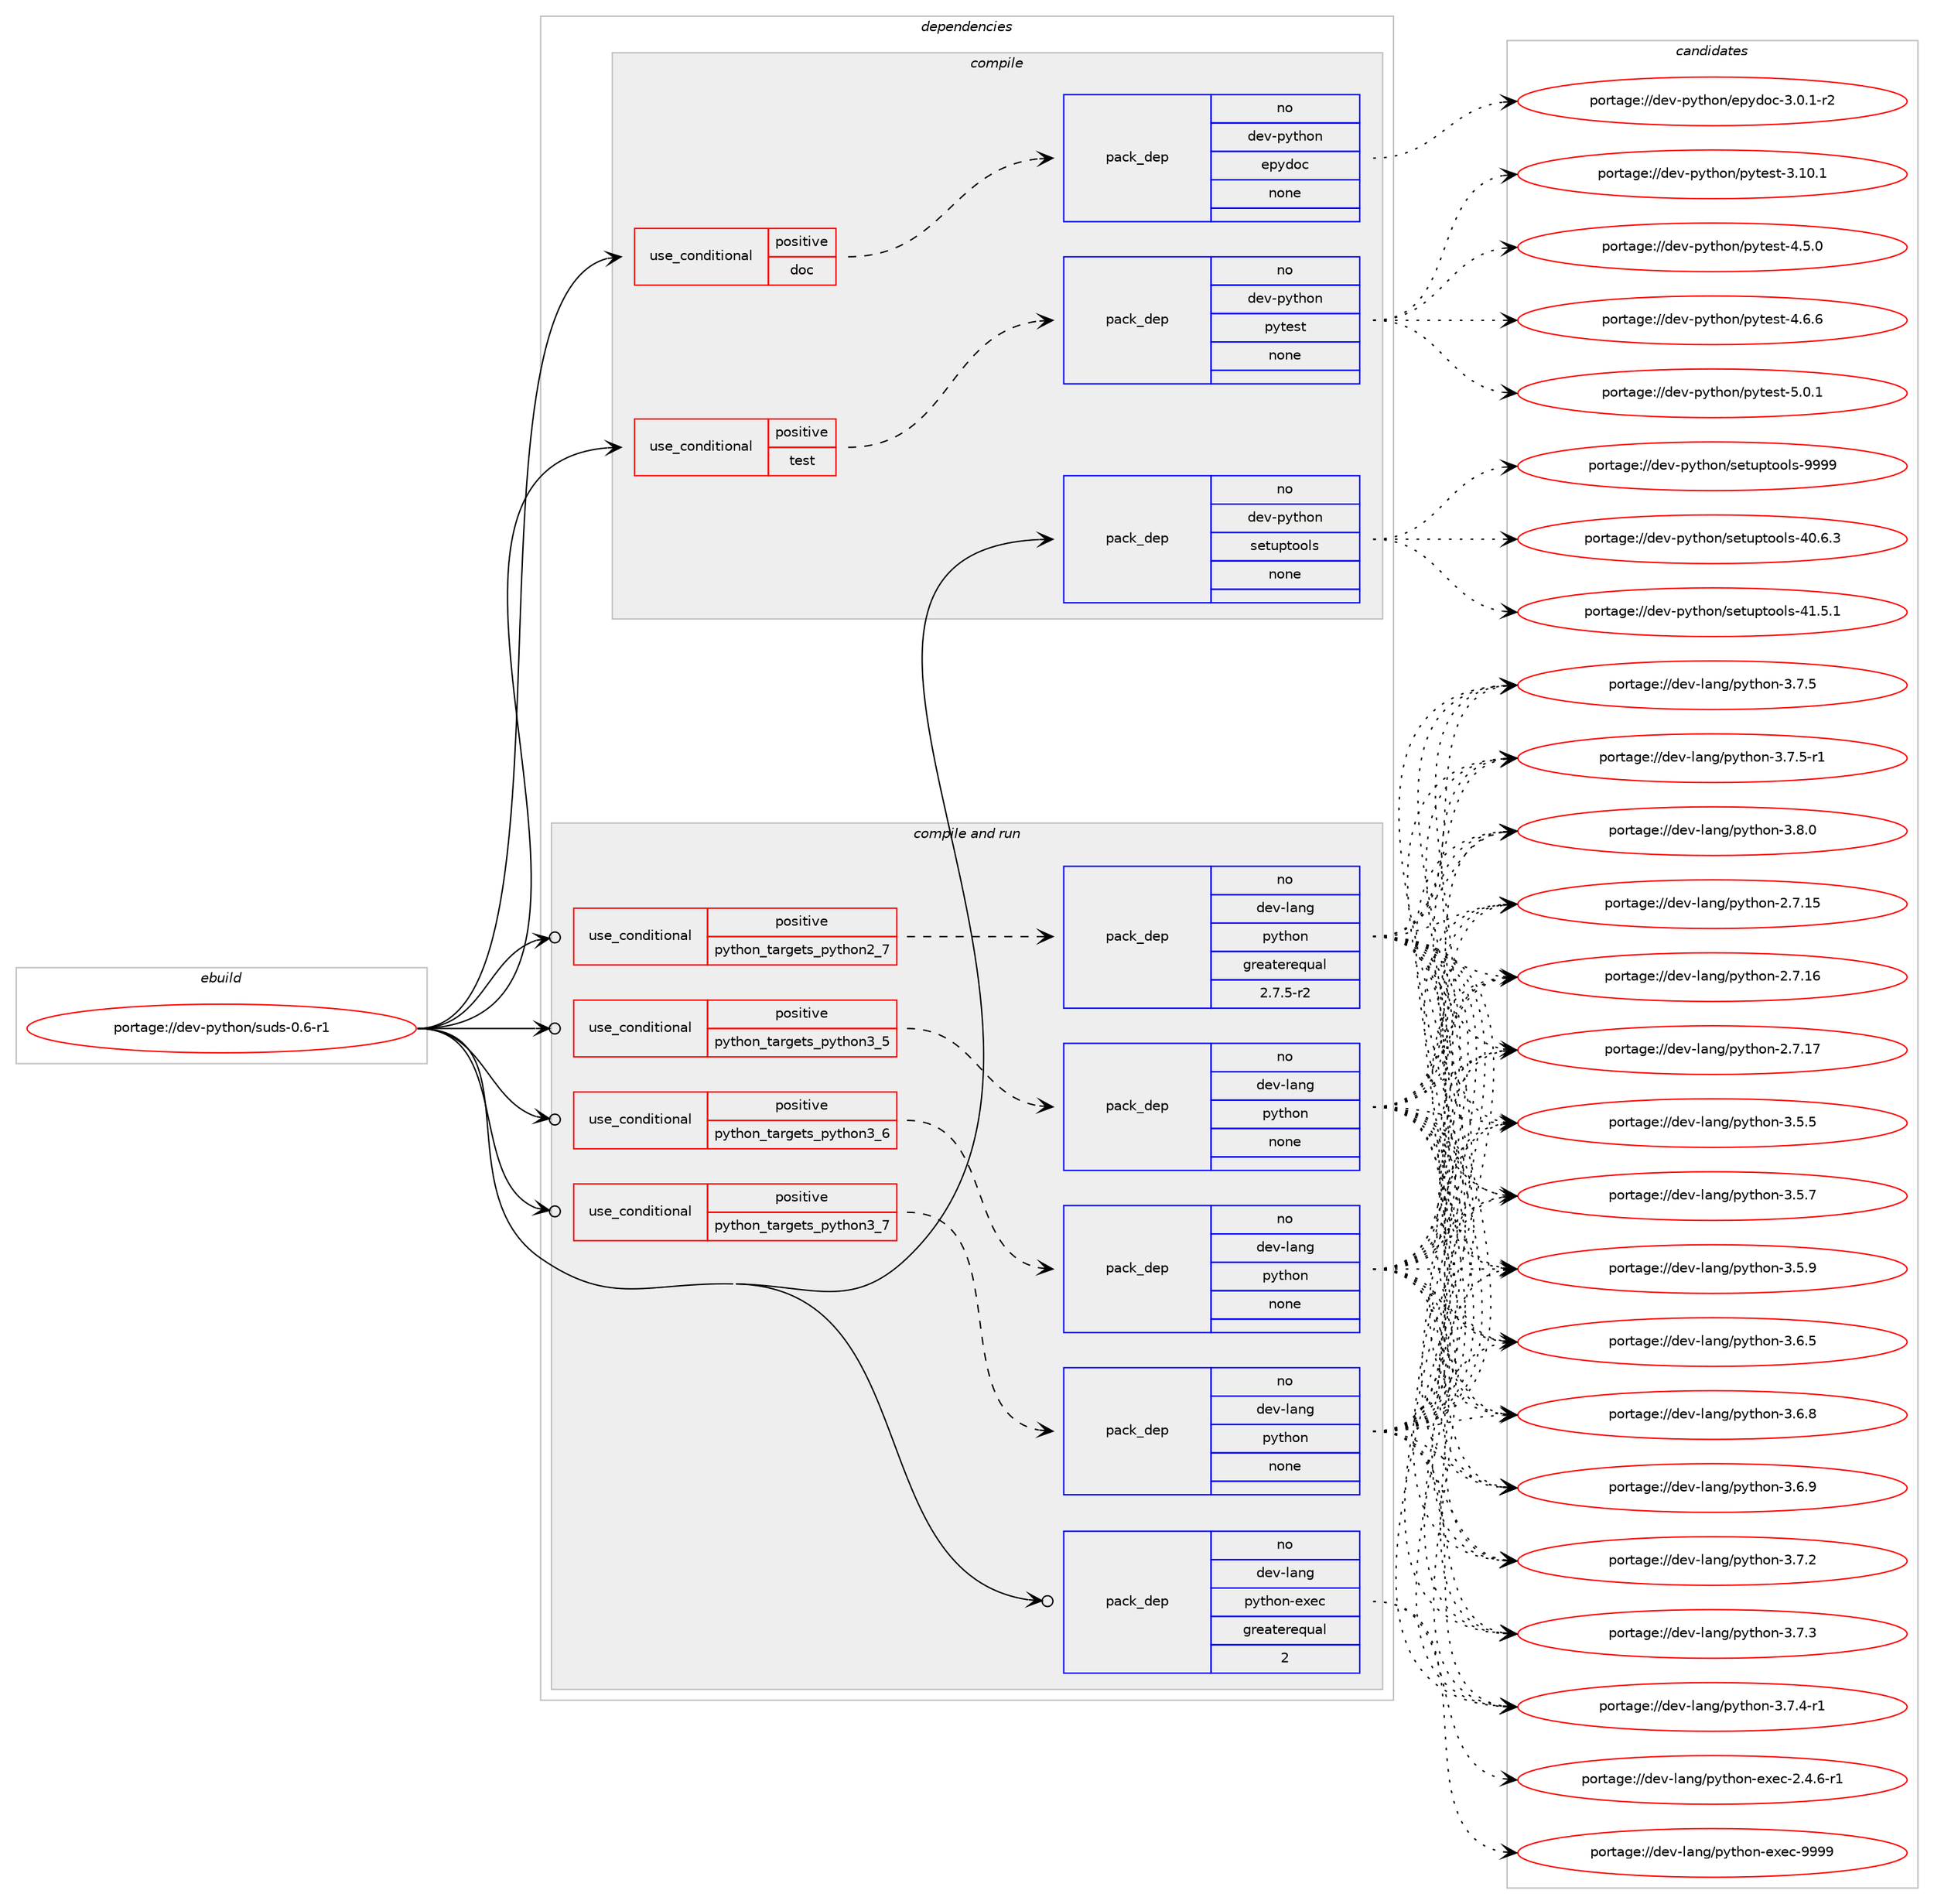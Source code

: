 digraph prolog {

# *************
# Graph options
# *************

newrank=true;
concentrate=true;
compound=true;
graph [rankdir=LR,fontname=Helvetica,fontsize=10,ranksep=1.5];#, ranksep=2.5, nodesep=0.2];
edge  [arrowhead=vee];
node  [fontname=Helvetica,fontsize=10];

# **********
# The ebuild
# **********

subgraph cluster_leftcol {
color=gray;
rank=same;
label=<<i>ebuild</i>>;
id [label="portage://dev-python/suds-0.6-r1", color=red, width=4, href="../dev-python/suds-0.6-r1.svg"];
}

# ****************
# The dependencies
# ****************

subgraph cluster_midcol {
color=gray;
label=<<i>dependencies</i>>;
subgraph cluster_compile {
fillcolor="#eeeeee";
style=filled;
label=<<i>compile</i>>;
subgraph cond39372 {
dependency174560 [label=<<TABLE BORDER="0" CELLBORDER="1" CELLSPACING="0" CELLPADDING="4"><TR><TD ROWSPAN="3" CELLPADDING="10">use_conditional</TD></TR><TR><TD>positive</TD></TR><TR><TD>doc</TD></TR></TABLE>>, shape=none, color=red];
subgraph pack131784 {
dependency174561 [label=<<TABLE BORDER="0" CELLBORDER="1" CELLSPACING="0" CELLPADDING="4" WIDTH="220"><TR><TD ROWSPAN="6" CELLPADDING="30">pack_dep</TD></TR><TR><TD WIDTH="110">no</TD></TR><TR><TD>dev-python</TD></TR><TR><TD>epydoc</TD></TR><TR><TD>none</TD></TR><TR><TD></TD></TR></TABLE>>, shape=none, color=blue];
}
dependency174560:e -> dependency174561:w [weight=20,style="dashed",arrowhead="vee"];
}
id:e -> dependency174560:w [weight=20,style="solid",arrowhead="vee"];
subgraph cond39373 {
dependency174562 [label=<<TABLE BORDER="0" CELLBORDER="1" CELLSPACING="0" CELLPADDING="4"><TR><TD ROWSPAN="3" CELLPADDING="10">use_conditional</TD></TR><TR><TD>positive</TD></TR><TR><TD>test</TD></TR></TABLE>>, shape=none, color=red];
subgraph pack131785 {
dependency174563 [label=<<TABLE BORDER="0" CELLBORDER="1" CELLSPACING="0" CELLPADDING="4" WIDTH="220"><TR><TD ROWSPAN="6" CELLPADDING="30">pack_dep</TD></TR><TR><TD WIDTH="110">no</TD></TR><TR><TD>dev-python</TD></TR><TR><TD>pytest</TD></TR><TR><TD>none</TD></TR><TR><TD></TD></TR></TABLE>>, shape=none, color=blue];
}
dependency174562:e -> dependency174563:w [weight=20,style="dashed",arrowhead="vee"];
}
id:e -> dependency174562:w [weight=20,style="solid",arrowhead="vee"];
subgraph pack131786 {
dependency174564 [label=<<TABLE BORDER="0" CELLBORDER="1" CELLSPACING="0" CELLPADDING="4" WIDTH="220"><TR><TD ROWSPAN="6" CELLPADDING="30">pack_dep</TD></TR><TR><TD WIDTH="110">no</TD></TR><TR><TD>dev-python</TD></TR><TR><TD>setuptools</TD></TR><TR><TD>none</TD></TR><TR><TD></TD></TR></TABLE>>, shape=none, color=blue];
}
id:e -> dependency174564:w [weight=20,style="solid",arrowhead="vee"];
}
subgraph cluster_compileandrun {
fillcolor="#eeeeee";
style=filled;
label=<<i>compile and run</i>>;
subgraph cond39374 {
dependency174565 [label=<<TABLE BORDER="0" CELLBORDER="1" CELLSPACING="0" CELLPADDING="4"><TR><TD ROWSPAN="3" CELLPADDING="10">use_conditional</TD></TR><TR><TD>positive</TD></TR><TR><TD>python_targets_python2_7</TD></TR></TABLE>>, shape=none, color=red];
subgraph pack131787 {
dependency174566 [label=<<TABLE BORDER="0" CELLBORDER="1" CELLSPACING="0" CELLPADDING="4" WIDTH="220"><TR><TD ROWSPAN="6" CELLPADDING="30">pack_dep</TD></TR><TR><TD WIDTH="110">no</TD></TR><TR><TD>dev-lang</TD></TR><TR><TD>python</TD></TR><TR><TD>greaterequal</TD></TR><TR><TD>2.7.5-r2</TD></TR></TABLE>>, shape=none, color=blue];
}
dependency174565:e -> dependency174566:w [weight=20,style="dashed",arrowhead="vee"];
}
id:e -> dependency174565:w [weight=20,style="solid",arrowhead="odotvee"];
subgraph cond39375 {
dependency174567 [label=<<TABLE BORDER="0" CELLBORDER="1" CELLSPACING="0" CELLPADDING="4"><TR><TD ROWSPAN="3" CELLPADDING="10">use_conditional</TD></TR><TR><TD>positive</TD></TR><TR><TD>python_targets_python3_5</TD></TR></TABLE>>, shape=none, color=red];
subgraph pack131788 {
dependency174568 [label=<<TABLE BORDER="0" CELLBORDER="1" CELLSPACING="0" CELLPADDING="4" WIDTH="220"><TR><TD ROWSPAN="6" CELLPADDING="30">pack_dep</TD></TR><TR><TD WIDTH="110">no</TD></TR><TR><TD>dev-lang</TD></TR><TR><TD>python</TD></TR><TR><TD>none</TD></TR><TR><TD></TD></TR></TABLE>>, shape=none, color=blue];
}
dependency174567:e -> dependency174568:w [weight=20,style="dashed",arrowhead="vee"];
}
id:e -> dependency174567:w [weight=20,style="solid",arrowhead="odotvee"];
subgraph cond39376 {
dependency174569 [label=<<TABLE BORDER="0" CELLBORDER="1" CELLSPACING="0" CELLPADDING="4"><TR><TD ROWSPAN="3" CELLPADDING="10">use_conditional</TD></TR><TR><TD>positive</TD></TR><TR><TD>python_targets_python3_6</TD></TR></TABLE>>, shape=none, color=red];
subgraph pack131789 {
dependency174570 [label=<<TABLE BORDER="0" CELLBORDER="1" CELLSPACING="0" CELLPADDING="4" WIDTH="220"><TR><TD ROWSPAN="6" CELLPADDING="30">pack_dep</TD></TR><TR><TD WIDTH="110">no</TD></TR><TR><TD>dev-lang</TD></TR><TR><TD>python</TD></TR><TR><TD>none</TD></TR><TR><TD></TD></TR></TABLE>>, shape=none, color=blue];
}
dependency174569:e -> dependency174570:w [weight=20,style="dashed",arrowhead="vee"];
}
id:e -> dependency174569:w [weight=20,style="solid",arrowhead="odotvee"];
subgraph cond39377 {
dependency174571 [label=<<TABLE BORDER="0" CELLBORDER="1" CELLSPACING="0" CELLPADDING="4"><TR><TD ROWSPAN="3" CELLPADDING="10">use_conditional</TD></TR><TR><TD>positive</TD></TR><TR><TD>python_targets_python3_7</TD></TR></TABLE>>, shape=none, color=red];
subgraph pack131790 {
dependency174572 [label=<<TABLE BORDER="0" CELLBORDER="1" CELLSPACING="0" CELLPADDING="4" WIDTH="220"><TR><TD ROWSPAN="6" CELLPADDING="30">pack_dep</TD></TR><TR><TD WIDTH="110">no</TD></TR><TR><TD>dev-lang</TD></TR><TR><TD>python</TD></TR><TR><TD>none</TD></TR><TR><TD></TD></TR></TABLE>>, shape=none, color=blue];
}
dependency174571:e -> dependency174572:w [weight=20,style="dashed",arrowhead="vee"];
}
id:e -> dependency174571:w [weight=20,style="solid",arrowhead="odotvee"];
subgraph pack131791 {
dependency174573 [label=<<TABLE BORDER="0" CELLBORDER="1" CELLSPACING="0" CELLPADDING="4" WIDTH="220"><TR><TD ROWSPAN="6" CELLPADDING="30">pack_dep</TD></TR><TR><TD WIDTH="110">no</TD></TR><TR><TD>dev-lang</TD></TR><TR><TD>python-exec</TD></TR><TR><TD>greaterequal</TD></TR><TR><TD>2</TD></TR></TABLE>>, shape=none, color=blue];
}
id:e -> dependency174573:w [weight=20,style="solid",arrowhead="odotvee"];
}
subgraph cluster_run {
fillcolor="#eeeeee";
style=filled;
label=<<i>run</i>>;
}
}

# **************
# The candidates
# **************

subgraph cluster_choices {
rank=same;
color=gray;
label=<<i>candidates</i>>;

subgraph choice131784 {
color=black;
nodesep=1;
choiceportage1001011184511212111610411111047101112121100111994551464846494511450 [label="portage://dev-python/epydoc-3.0.1-r2", color=red, width=4,href="../dev-python/epydoc-3.0.1-r2.svg"];
dependency174561:e -> choiceportage1001011184511212111610411111047101112121100111994551464846494511450:w [style=dotted,weight="100"];
}
subgraph choice131785 {
color=black;
nodesep=1;
choiceportage100101118451121211161041111104711212111610111511645514649484649 [label="portage://dev-python/pytest-3.10.1", color=red, width=4,href="../dev-python/pytest-3.10.1.svg"];
choiceportage1001011184511212111610411111047112121116101115116455246534648 [label="portage://dev-python/pytest-4.5.0", color=red, width=4,href="../dev-python/pytest-4.5.0.svg"];
choiceportage1001011184511212111610411111047112121116101115116455246544654 [label="portage://dev-python/pytest-4.6.6", color=red, width=4,href="../dev-python/pytest-4.6.6.svg"];
choiceportage1001011184511212111610411111047112121116101115116455346484649 [label="portage://dev-python/pytest-5.0.1", color=red, width=4,href="../dev-python/pytest-5.0.1.svg"];
dependency174563:e -> choiceportage100101118451121211161041111104711212111610111511645514649484649:w [style=dotted,weight="100"];
dependency174563:e -> choiceportage1001011184511212111610411111047112121116101115116455246534648:w [style=dotted,weight="100"];
dependency174563:e -> choiceportage1001011184511212111610411111047112121116101115116455246544654:w [style=dotted,weight="100"];
dependency174563:e -> choiceportage1001011184511212111610411111047112121116101115116455346484649:w [style=dotted,weight="100"];
}
subgraph choice131786 {
color=black;
nodesep=1;
choiceportage100101118451121211161041111104711510111611711211611111110811545524846544651 [label="portage://dev-python/setuptools-40.6.3", color=red, width=4,href="../dev-python/setuptools-40.6.3.svg"];
choiceportage100101118451121211161041111104711510111611711211611111110811545524946534649 [label="portage://dev-python/setuptools-41.5.1", color=red, width=4,href="../dev-python/setuptools-41.5.1.svg"];
choiceportage10010111845112121116104111110471151011161171121161111111081154557575757 [label="portage://dev-python/setuptools-9999", color=red, width=4,href="../dev-python/setuptools-9999.svg"];
dependency174564:e -> choiceportage100101118451121211161041111104711510111611711211611111110811545524846544651:w [style=dotted,weight="100"];
dependency174564:e -> choiceportage100101118451121211161041111104711510111611711211611111110811545524946534649:w [style=dotted,weight="100"];
dependency174564:e -> choiceportage10010111845112121116104111110471151011161171121161111111081154557575757:w [style=dotted,weight="100"];
}
subgraph choice131787 {
color=black;
nodesep=1;
choiceportage10010111845108971101034711212111610411111045504655464953 [label="portage://dev-lang/python-2.7.15", color=red, width=4,href="../dev-lang/python-2.7.15.svg"];
choiceportage10010111845108971101034711212111610411111045504655464954 [label="portage://dev-lang/python-2.7.16", color=red, width=4,href="../dev-lang/python-2.7.16.svg"];
choiceportage10010111845108971101034711212111610411111045504655464955 [label="portage://dev-lang/python-2.7.17", color=red, width=4,href="../dev-lang/python-2.7.17.svg"];
choiceportage100101118451089711010347112121116104111110455146534653 [label="portage://dev-lang/python-3.5.5", color=red, width=4,href="../dev-lang/python-3.5.5.svg"];
choiceportage100101118451089711010347112121116104111110455146534655 [label="portage://dev-lang/python-3.5.7", color=red, width=4,href="../dev-lang/python-3.5.7.svg"];
choiceportage100101118451089711010347112121116104111110455146534657 [label="portage://dev-lang/python-3.5.9", color=red, width=4,href="../dev-lang/python-3.5.9.svg"];
choiceportage100101118451089711010347112121116104111110455146544653 [label="portage://dev-lang/python-3.6.5", color=red, width=4,href="../dev-lang/python-3.6.5.svg"];
choiceportage100101118451089711010347112121116104111110455146544656 [label="portage://dev-lang/python-3.6.8", color=red, width=4,href="../dev-lang/python-3.6.8.svg"];
choiceportage100101118451089711010347112121116104111110455146544657 [label="portage://dev-lang/python-3.6.9", color=red, width=4,href="../dev-lang/python-3.6.9.svg"];
choiceportage100101118451089711010347112121116104111110455146554650 [label="portage://dev-lang/python-3.7.2", color=red, width=4,href="../dev-lang/python-3.7.2.svg"];
choiceportage100101118451089711010347112121116104111110455146554651 [label="portage://dev-lang/python-3.7.3", color=red, width=4,href="../dev-lang/python-3.7.3.svg"];
choiceportage1001011184510897110103471121211161041111104551465546524511449 [label="portage://dev-lang/python-3.7.4-r1", color=red, width=4,href="../dev-lang/python-3.7.4-r1.svg"];
choiceportage100101118451089711010347112121116104111110455146554653 [label="portage://dev-lang/python-3.7.5", color=red, width=4,href="../dev-lang/python-3.7.5.svg"];
choiceportage1001011184510897110103471121211161041111104551465546534511449 [label="portage://dev-lang/python-3.7.5-r1", color=red, width=4,href="../dev-lang/python-3.7.5-r1.svg"];
choiceportage100101118451089711010347112121116104111110455146564648 [label="portage://dev-lang/python-3.8.0", color=red, width=4,href="../dev-lang/python-3.8.0.svg"];
dependency174566:e -> choiceportage10010111845108971101034711212111610411111045504655464953:w [style=dotted,weight="100"];
dependency174566:e -> choiceportage10010111845108971101034711212111610411111045504655464954:w [style=dotted,weight="100"];
dependency174566:e -> choiceportage10010111845108971101034711212111610411111045504655464955:w [style=dotted,weight="100"];
dependency174566:e -> choiceportage100101118451089711010347112121116104111110455146534653:w [style=dotted,weight="100"];
dependency174566:e -> choiceportage100101118451089711010347112121116104111110455146534655:w [style=dotted,weight="100"];
dependency174566:e -> choiceportage100101118451089711010347112121116104111110455146534657:w [style=dotted,weight="100"];
dependency174566:e -> choiceportage100101118451089711010347112121116104111110455146544653:w [style=dotted,weight="100"];
dependency174566:e -> choiceportage100101118451089711010347112121116104111110455146544656:w [style=dotted,weight="100"];
dependency174566:e -> choiceportage100101118451089711010347112121116104111110455146544657:w [style=dotted,weight="100"];
dependency174566:e -> choiceportage100101118451089711010347112121116104111110455146554650:w [style=dotted,weight="100"];
dependency174566:e -> choiceportage100101118451089711010347112121116104111110455146554651:w [style=dotted,weight="100"];
dependency174566:e -> choiceportage1001011184510897110103471121211161041111104551465546524511449:w [style=dotted,weight="100"];
dependency174566:e -> choiceportage100101118451089711010347112121116104111110455146554653:w [style=dotted,weight="100"];
dependency174566:e -> choiceportage1001011184510897110103471121211161041111104551465546534511449:w [style=dotted,weight="100"];
dependency174566:e -> choiceportage100101118451089711010347112121116104111110455146564648:w [style=dotted,weight="100"];
}
subgraph choice131788 {
color=black;
nodesep=1;
choiceportage10010111845108971101034711212111610411111045504655464953 [label="portage://dev-lang/python-2.7.15", color=red, width=4,href="../dev-lang/python-2.7.15.svg"];
choiceportage10010111845108971101034711212111610411111045504655464954 [label="portage://dev-lang/python-2.7.16", color=red, width=4,href="../dev-lang/python-2.7.16.svg"];
choiceportage10010111845108971101034711212111610411111045504655464955 [label="portage://dev-lang/python-2.7.17", color=red, width=4,href="../dev-lang/python-2.7.17.svg"];
choiceportage100101118451089711010347112121116104111110455146534653 [label="portage://dev-lang/python-3.5.5", color=red, width=4,href="../dev-lang/python-3.5.5.svg"];
choiceportage100101118451089711010347112121116104111110455146534655 [label="portage://dev-lang/python-3.5.7", color=red, width=4,href="../dev-lang/python-3.5.7.svg"];
choiceportage100101118451089711010347112121116104111110455146534657 [label="portage://dev-lang/python-3.5.9", color=red, width=4,href="../dev-lang/python-3.5.9.svg"];
choiceportage100101118451089711010347112121116104111110455146544653 [label="portage://dev-lang/python-3.6.5", color=red, width=4,href="../dev-lang/python-3.6.5.svg"];
choiceportage100101118451089711010347112121116104111110455146544656 [label="portage://dev-lang/python-3.6.8", color=red, width=4,href="../dev-lang/python-3.6.8.svg"];
choiceportage100101118451089711010347112121116104111110455146544657 [label="portage://dev-lang/python-3.6.9", color=red, width=4,href="../dev-lang/python-3.6.9.svg"];
choiceportage100101118451089711010347112121116104111110455146554650 [label="portage://dev-lang/python-3.7.2", color=red, width=4,href="../dev-lang/python-3.7.2.svg"];
choiceportage100101118451089711010347112121116104111110455146554651 [label="portage://dev-lang/python-3.7.3", color=red, width=4,href="../dev-lang/python-3.7.3.svg"];
choiceportage1001011184510897110103471121211161041111104551465546524511449 [label="portage://dev-lang/python-3.7.4-r1", color=red, width=4,href="../dev-lang/python-3.7.4-r1.svg"];
choiceportage100101118451089711010347112121116104111110455146554653 [label="portage://dev-lang/python-3.7.5", color=red, width=4,href="../dev-lang/python-3.7.5.svg"];
choiceportage1001011184510897110103471121211161041111104551465546534511449 [label="portage://dev-lang/python-3.7.5-r1", color=red, width=4,href="../dev-lang/python-3.7.5-r1.svg"];
choiceportage100101118451089711010347112121116104111110455146564648 [label="portage://dev-lang/python-3.8.0", color=red, width=4,href="../dev-lang/python-3.8.0.svg"];
dependency174568:e -> choiceportage10010111845108971101034711212111610411111045504655464953:w [style=dotted,weight="100"];
dependency174568:e -> choiceportage10010111845108971101034711212111610411111045504655464954:w [style=dotted,weight="100"];
dependency174568:e -> choiceportage10010111845108971101034711212111610411111045504655464955:w [style=dotted,weight="100"];
dependency174568:e -> choiceportage100101118451089711010347112121116104111110455146534653:w [style=dotted,weight="100"];
dependency174568:e -> choiceportage100101118451089711010347112121116104111110455146534655:w [style=dotted,weight="100"];
dependency174568:e -> choiceportage100101118451089711010347112121116104111110455146534657:w [style=dotted,weight="100"];
dependency174568:e -> choiceportage100101118451089711010347112121116104111110455146544653:w [style=dotted,weight="100"];
dependency174568:e -> choiceportage100101118451089711010347112121116104111110455146544656:w [style=dotted,weight="100"];
dependency174568:e -> choiceportage100101118451089711010347112121116104111110455146544657:w [style=dotted,weight="100"];
dependency174568:e -> choiceportage100101118451089711010347112121116104111110455146554650:w [style=dotted,weight="100"];
dependency174568:e -> choiceportage100101118451089711010347112121116104111110455146554651:w [style=dotted,weight="100"];
dependency174568:e -> choiceportage1001011184510897110103471121211161041111104551465546524511449:w [style=dotted,weight="100"];
dependency174568:e -> choiceportage100101118451089711010347112121116104111110455146554653:w [style=dotted,weight="100"];
dependency174568:e -> choiceportage1001011184510897110103471121211161041111104551465546534511449:w [style=dotted,weight="100"];
dependency174568:e -> choiceportage100101118451089711010347112121116104111110455146564648:w [style=dotted,weight="100"];
}
subgraph choice131789 {
color=black;
nodesep=1;
choiceportage10010111845108971101034711212111610411111045504655464953 [label="portage://dev-lang/python-2.7.15", color=red, width=4,href="../dev-lang/python-2.7.15.svg"];
choiceportage10010111845108971101034711212111610411111045504655464954 [label="portage://dev-lang/python-2.7.16", color=red, width=4,href="../dev-lang/python-2.7.16.svg"];
choiceportage10010111845108971101034711212111610411111045504655464955 [label="portage://dev-lang/python-2.7.17", color=red, width=4,href="../dev-lang/python-2.7.17.svg"];
choiceportage100101118451089711010347112121116104111110455146534653 [label="portage://dev-lang/python-3.5.5", color=red, width=4,href="../dev-lang/python-3.5.5.svg"];
choiceportage100101118451089711010347112121116104111110455146534655 [label="portage://dev-lang/python-3.5.7", color=red, width=4,href="../dev-lang/python-3.5.7.svg"];
choiceportage100101118451089711010347112121116104111110455146534657 [label="portage://dev-lang/python-3.5.9", color=red, width=4,href="../dev-lang/python-3.5.9.svg"];
choiceportage100101118451089711010347112121116104111110455146544653 [label="portage://dev-lang/python-3.6.5", color=red, width=4,href="../dev-lang/python-3.6.5.svg"];
choiceportage100101118451089711010347112121116104111110455146544656 [label="portage://dev-lang/python-3.6.8", color=red, width=4,href="../dev-lang/python-3.6.8.svg"];
choiceportage100101118451089711010347112121116104111110455146544657 [label="portage://dev-lang/python-3.6.9", color=red, width=4,href="../dev-lang/python-3.6.9.svg"];
choiceportage100101118451089711010347112121116104111110455146554650 [label="portage://dev-lang/python-3.7.2", color=red, width=4,href="../dev-lang/python-3.7.2.svg"];
choiceportage100101118451089711010347112121116104111110455146554651 [label="portage://dev-lang/python-3.7.3", color=red, width=4,href="../dev-lang/python-3.7.3.svg"];
choiceportage1001011184510897110103471121211161041111104551465546524511449 [label="portage://dev-lang/python-3.7.4-r1", color=red, width=4,href="../dev-lang/python-3.7.4-r1.svg"];
choiceportage100101118451089711010347112121116104111110455146554653 [label="portage://dev-lang/python-3.7.5", color=red, width=4,href="../dev-lang/python-3.7.5.svg"];
choiceportage1001011184510897110103471121211161041111104551465546534511449 [label="portage://dev-lang/python-3.7.5-r1", color=red, width=4,href="../dev-lang/python-3.7.5-r1.svg"];
choiceportage100101118451089711010347112121116104111110455146564648 [label="portage://dev-lang/python-3.8.0", color=red, width=4,href="../dev-lang/python-3.8.0.svg"];
dependency174570:e -> choiceportage10010111845108971101034711212111610411111045504655464953:w [style=dotted,weight="100"];
dependency174570:e -> choiceportage10010111845108971101034711212111610411111045504655464954:w [style=dotted,weight="100"];
dependency174570:e -> choiceportage10010111845108971101034711212111610411111045504655464955:w [style=dotted,weight="100"];
dependency174570:e -> choiceportage100101118451089711010347112121116104111110455146534653:w [style=dotted,weight="100"];
dependency174570:e -> choiceportage100101118451089711010347112121116104111110455146534655:w [style=dotted,weight="100"];
dependency174570:e -> choiceportage100101118451089711010347112121116104111110455146534657:w [style=dotted,weight="100"];
dependency174570:e -> choiceportage100101118451089711010347112121116104111110455146544653:w [style=dotted,weight="100"];
dependency174570:e -> choiceportage100101118451089711010347112121116104111110455146544656:w [style=dotted,weight="100"];
dependency174570:e -> choiceportage100101118451089711010347112121116104111110455146544657:w [style=dotted,weight="100"];
dependency174570:e -> choiceportage100101118451089711010347112121116104111110455146554650:w [style=dotted,weight="100"];
dependency174570:e -> choiceportage100101118451089711010347112121116104111110455146554651:w [style=dotted,weight="100"];
dependency174570:e -> choiceportage1001011184510897110103471121211161041111104551465546524511449:w [style=dotted,weight="100"];
dependency174570:e -> choiceportage100101118451089711010347112121116104111110455146554653:w [style=dotted,weight="100"];
dependency174570:e -> choiceportage1001011184510897110103471121211161041111104551465546534511449:w [style=dotted,weight="100"];
dependency174570:e -> choiceportage100101118451089711010347112121116104111110455146564648:w [style=dotted,weight="100"];
}
subgraph choice131790 {
color=black;
nodesep=1;
choiceportage10010111845108971101034711212111610411111045504655464953 [label="portage://dev-lang/python-2.7.15", color=red, width=4,href="../dev-lang/python-2.7.15.svg"];
choiceportage10010111845108971101034711212111610411111045504655464954 [label="portage://dev-lang/python-2.7.16", color=red, width=4,href="../dev-lang/python-2.7.16.svg"];
choiceportage10010111845108971101034711212111610411111045504655464955 [label="portage://dev-lang/python-2.7.17", color=red, width=4,href="../dev-lang/python-2.7.17.svg"];
choiceportage100101118451089711010347112121116104111110455146534653 [label="portage://dev-lang/python-3.5.5", color=red, width=4,href="../dev-lang/python-3.5.5.svg"];
choiceportage100101118451089711010347112121116104111110455146534655 [label="portage://dev-lang/python-3.5.7", color=red, width=4,href="../dev-lang/python-3.5.7.svg"];
choiceportage100101118451089711010347112121116104111110455146534657 [label="portage://dev-lang/python-3.5.9", color=red, width=4,href="../dev-lang/python-3.5.9.svg"];
choiceportage100101118451089711010347112121116104111110455146544653 [label="portage://dev-lang/python-3.6.5", color=red, width=4,href="../dev-lang/python-3.6.5.svg"];
choiceportage100101118451089711010347112121116104111110455146544656 [label="portage://dev-lang/python-3.6.8", color=red, width=4,href="../dev-lang/python-3.6.8.svg"];
choiceportage100101118451089711010347112121116104111110455146544657 [label="portage://dev-lang/python-3.6.9", color=red, width=4,href="../dev-lang/python-3.6.9.svg"];
choiceportage100101118451089711010347112121116104111110455146554650 [label="portage://dev-lang/python-3.7.2", color=red, width=4,href="../dev-lang/python-3.7.2.svg"];
choiceportage100101118451089711010347112121116104111110455146554651 [label="portage://dev-lang/python-3.7.3", color=red, width=4,href="../dev-lang/python-3.7.3.svg"];
choiceportage1001011184510897110103471121211161041111104551465546524511449 [label="portage://dev-lang/python-3.7.4-r1", color=red, width=4,href="../dev-lang/python-3.7.4-r1.svg"];
choiceportage100101118451089711010347112121116104111110455146554653 [label="portage://dev-lang/python-3.7.5", color=red, width=4,href="../dev-lang/python-3.7.5.svg"];
choiceportage1001011184510897110103471121211161041111104551465546534511449 [label="portage://dev-lang/python-3.7.5-r1", color=red, width=4,href="../dev-lang/python-3.7.5-r1.svg"];
choiceportage100101118451089711010347112121116104111110455146564648 [label="portage://dev-lang/python-3.8.0", color=red, width=4,href="../dev-lang/python-3.8.0.svg"];
dependency174572:e -> choiceportage10010111845108971101034711212111610411111045504655464953:w [style=dotted,weight="100"];
dependency174572:e -> choiceportage10010111845108971101034711212111610411111045504655464954:w [style=dotted,weight="100"];
dependency174572:e -> choiceportage10010111845108971101034711212111610411111045504655464955:w [style=dotted,weight="100"];
dependency174572:e -> choiceportage100101118451089711010347112121116104111110455146534653:w [style=dotted,weight="100"];
dependency174572:e -> choiceportage100101118451089711010347112121116104111110455146534655:w [style=dotted,weight="100"];
dependency174572:e -> choiceportage100101118451089711010347112121116104111110455146534657:w [style=dotted,weight="100"];
dependency174572:e -> choiceportage100101118451089711010347112121116104111110455146544653:w [style=dotted,weight="100"];
dependency174572:e -> choiceportage100101118451089711010347112121116104111110455146544656:w [style=dotted,weight="100"];
dependency174572:e -> choiceportage100101118451089711010347112121116104111110455146544657:w [style=dotted,weight="100"];
dependency174572:e -> choiceportage100101118451089711010347112121116104111110455146554650:w [style=dotted,weight="100"];
dependency174572:e -> choiceportage100101118451089711010347112121116104111110455146554651:w [style=dotted,weight="100"];
dependency174572:e -> choiceportage1001011184510897110103471121211161041111104551465546524511449:w [style=dotted,weight="100"];
dependency174572:e -> choiceportage100101118451089711010347112121116104111110455146554653:w [style=dotted,weight="100"];
dependency174572:e -> choiceportage1001011184510897110103471121211161041111104551465546534511449:w [style=dotted,weight="100"];
dependency174572:e -> choiceportage100101118451089711010347112121116104111110455146564648:w [style=dotted,weight="100"];
}
subgraph choice131791 {
color=black;
nodesep=1;
choiceportage10010111845108971101034711212111610411111045101120101994550465246544511449 [label="portage://dev-lang/python-exec-2.4.6-r1", color=red, width=4,href="../dev-lang/python-exec-2.4.6-r1.svg"];
choiceportage10010111845108971101034711212111610411111045101120101994557575757 [label="portage://dev-lang/python-exec-9999", color=red, width=4,href="../dev-lang/python-exec-9999.svg"];
dependency174573:e -> choiceportage10010111845108971101034711212111610411111045101120101994550465246544511449:w [style=dotted,weight="100"];
dependency174573:e -> choiceportage10010111845108971101034711212111610411111045101120101994557575757:w [style=dotted,weight="100"];
}
}

}
